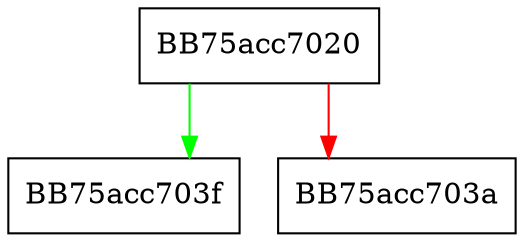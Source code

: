 digraph Clean {
  node [shape="box"];
  graph [splines=ortho];
  BB75acc7020 -> BB75acc703f [color="green"];
  BB75acc7020 -> BB75acc703a [color="red"];
}